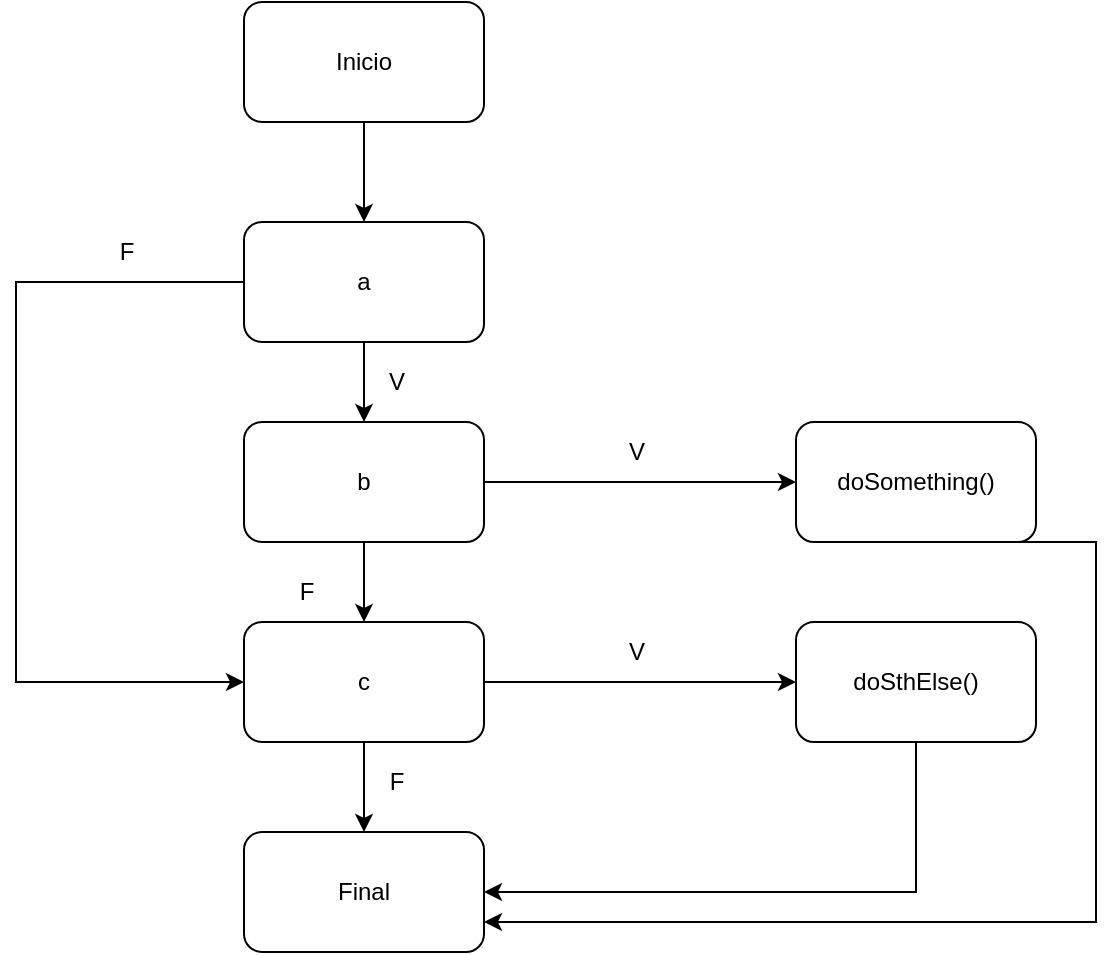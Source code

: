 <mxfile version="20.8.16" type="device"><diagram name="Página-1" id="Ucw3zztrKxae9jBWHQiQ"><mxGraphModel dx="1418" dy="828" grid="1" gridSize="10" guides="1" tooltips="1" connect="1" arrows="1" fold="1" page="1" pageScale="1" pageWidth="827" pageHeight="1169" math="0" shadow="0"><root><mxCell id="0"/><mxCell id="1" parent="0"/><mxCell id="YksgReI-AQf4v3hNSarA-10" style="edgeStyle=orthogonalEdgeStyle;rounded=0;orthogonalLoop=1;jettySize=auto;html=1;exitX=0.5;exitY=1;exitDx=0;exitDy=0;entryX=0.5;entryY=0;entryDx=0;entryDy=0;" edge="1" parent="1" source="YksgReI-AQf4v3hNSarA-1" target="YksgReI-AQf4v3hNSarA-6"><mxGeometry relative="1" as="geometry"/></mxCell><mxCell id="YksgReI-AQf4v3hNSarA-1" value="Inicio" style="rounded=1;whiteSpace=wrap;html=1;" vertex="1" parent="1"><mxGeometry x="354" y="140" width="120" height="60" as="geometry"/></mxCell><mxCell id="YksgReI-AQf4v3hNSarA-3" value="Final" style="rounded=1;whiteSpace=wrap;html=1;" vertex="1" parent="1"><mxGeometry x="354" y="555" width="120" height="60" as="geometry"/></mxCell><mxCell id="YksgReI-AQf4v3hNSarA-15" style="edgeStyle=orthogonalEdgeStyle;rounded=0;orthogonalLoop=1;jettySize=auto;html=1;exitX=0.5;exitY=1;exitDx=0;exitDy=0;entryX=1;entryY=0.75;entryDx=0;entryDy=0;" edge="1" parent="1" source="YksgReI-AQf4v3hNSarA-5" target="YksgReI-AQf4v3hNSarA-3"><mxGeometry relative="1" as="geometry"><Array as="points"><mxPoint x="780" y="410"/><mxPoint x="780" y="600"/></Array></mxGeometry></mxCell><mxCell id="YksgReI-AQf4v3hNSarA-5" value="doSomething()" style="rounded=1;whiteSpace=wrap;html=1;" vertex="1" parent="1"><mxGeometry x="630" y="350" width="120" height="60" as="geometry"/></mxCell><mxCell id="YksgReI-AQf4v3hNSarA-11" style="edgeStyle=orthogonalEdgeStyle;rounded=0;orthogonalLoop=1;jettySize=auto;html=1;exitX=0.5;exitY=1;exitDx=0;exitDy=0;entryX=0.5;entryY=0;entryDx=0;entryDy=0;" edge="1" parent="1" source="YksgReI-AQf4v3hNSarA-6" target="YksgReI-AQf4v3hNSarA-7"><mxGeometry relative="1" as="geometry"/></mxCell><mxCell id="YksgReI-AQf4v3hNSarA-16" style="edgeStyle=orthogonalEdgeStyle;rounded=0;orthogonalLoop=1;jettySize=auto;html=1;exitX=0;exitY=0.5;exitDx=0;exitDy=0;entryX=0;entryY=0.5;entryDx=0;entryDy=0;" edge="1" parent="1" source="YksgReI-AQf4v3hNSarA-6" target="YksgReI-AQf4v3hNSarA-8"><mxGeometry relative="1" as="geometry"><Array as="points"><mxPoint x="240" y="280"/><mxPoint x="240" y="480"/></Array></mxGeometry></mxCell><mxCell id="YksgReI-AQf4v3hNSarA-6" value="a" style="rounded=1;whiteSpace=wrap;html=1;" vertex="1" parent="1"><mxGeometry x="354" y="250" width="120" height="60" as="geometry"/></mxCell><mxCell id="YksgReI-AQf4v3hNSarA-12" style="edgeStyle=orthogonalEdgeStyle;rounded=0;orthogonalLoop=1;jettySize=auto;html=1;exitX=0.5;exitY=1;exitDx=0;exitDy=0;entryX=0.5;entryY=0;entryDx=0;entryDy=0;" edge="1" parent="1" source="YksgReI-AQf4v3hNSarA-7" target="YksgReI-AQf4v3hNSarA-8"><mxGeometry relative="1" as="geometry"/></mxCell><mxCell id="YksgReI-AQf4v3hNSarA-21" style="edgeStyle=orthogonalEdgeStyle;rounded=0;orthogonalLoop=1;jettySize=auto;html=1;exitX=1;exitY=0.5;exitDx=0;exitDy=0;entryX=0;entryY=0.5;entryDx=0;entryDy=0;" edge="1" parent="1" source="YksgReI-AQf4v3hNSarA-7" target="YksgReI-AQf4v3hNSarA-5"><mxGeometry relative="1" as="geometry"/></mxCell><mxCell id="YksgReI-AQf4v3hNSarA-7" value="b" style="rounded=1;whiteSpace=wrap;html=1;" vertex="1" parent="1"><mxGeometry x="354" y="350" width="120" height="60" as="geometry"/></mxCell><mxCell id="YksgReI-AQf4v3hNSarA-13" style="edgeStyle=orthogonalEdgeStyle;rounded=0;orthogonalLoop=1;jettySize=auto;html=1;exitX=0.5;exitY=1;exitDx=0;exitDy=0;entryX=0.5;entryY=0;entryDx=0;entryDy=0;" edge="1" parent="1" source="YksgReI-AQf4v3hNSarA-8" target="YksgReI-AQf4v3hNSarA-3"><mxGeometry relative="1" as="geometry"/></mxCell><mxCell id="YksgReI-AQf4v3hNSarA-24" style="edgeStyle=orthogonalEdgeStyle;rounded=0;orthogonalLoop=1;jettySize=auto;html=1;exitX=1;exitY=0.5;exitDx=0;exitDy=0;entryX=0;entryY=0.5;entryDx=0;entryDy=0;" edge="1" parent="1" source="YksgReI-AQf4v3hNSarA-8" target="YksgReI-AQf4v3hNSarA-9"><mxGeometry relative="1" as="geometry"/></mxCell><mxCell id="YksgReI-AQf4v3hNSarA-8" value="c" style="rounded=1;whiteSpace=wrap;html=1;" vertex="1" parent="1"><mxGeometry x="354" y="450" width="120" height="60" as="geometry"/></mxCell><mxCell id="YksgReI-AQf4v3hNSarA-14" style="edgeStyle=orthogonalEdgeStyle;rounded=0;orthogonalLoop=1;jettySize=auto;html=1;exitX=0.5;exitY=1;exitDx=0;exitDy=0;entryX=1;entryY=0.5;entryDx=0;entryDy=0;" edge="1" parent="1" source="YksgReI-AQf4v3hNSarA-9" target="YksgReI-AQf4v3hNSarA-3"><mxGeometry relative="1" as="geometry"/></mxCell><mxCell id="YksgReI-AQf4v3hNSarA-9" value="doSthElse()" style="rounded=1;whiteSpace=wrap;html=1;" vertex="1" parent="1"><mxGeometry x="630" y="450" width="120" height="60" as="geometry"/></mxCell><mxCell id="YksgReI-AQf4v3hNSarA-17" value="F" style="text;html=1;align=center;verticalAlign=middle;resizable=0;points=[];autosize=1;strokeColor=none;fillColor=none;" vertex="1" parent="1"><mxGeometry x="280" y="250" width="30" height="30" as="geometry"/></mxCell><mxCell id="YksgReI-AQf4v3hNSarA-18" value="V" style="text;html=1;align=center;verticalAlign=middle;resizable=0;points=[];autosize=1;strokeColor=none;fillColor=none;" vertex="1" parent="1"><mxGeometry x="415" y="315" width="30" height="30" as="geometry"/></mxCell><mxCell id="YksgReI-AQf4v3hNSarA-22" value="V" style="text;html=1;align=center;verticalAlign=middle;resizable=0;points=[];autosize=1;strokeColor=none;fillColor=none;" vertex="1" parent="1"><mxGeometry x="535" y="350" width="30" height="30" as="geometry"/></mxCell><mxCell id="YksgReI-AQf4v3hNSarA-23" value="F" style="text;html=1;align=center;verticalAlign=middle;resizable=0;points=[];autosize=1;strokeColor=none;fillColor=none;" vertex="1" parent="1"><mxGeometry x="370" y="420" width="30" height="30" as="geometry"/></mxCell><mxCell id="YksgReI-AQf4v3hNSarA-26" value="V" style="text;html=1;align=center;verticalAlign=middle;resizable=0;points=[];autosize=1;strokeColor=none;fillColor=none;" vertex="1" parent="1"><mxGeometry x="535" y="450" width="30" height="30" as="geometry"/></mxCell><mxCell id="YksgReI-AQf4v3hNSarA-27" value="F" style="text;html=1;align=center;verticalAlign=middle;resizable=0;points=[];autosize=1;strokeColor=none;fillColor=none;" vertex="1" parent="1"><mxGeometry x="415" y="515" width="30" height="30" as="geometry"/></mxCell></root></mxGraphModel></diagram></mxfile>